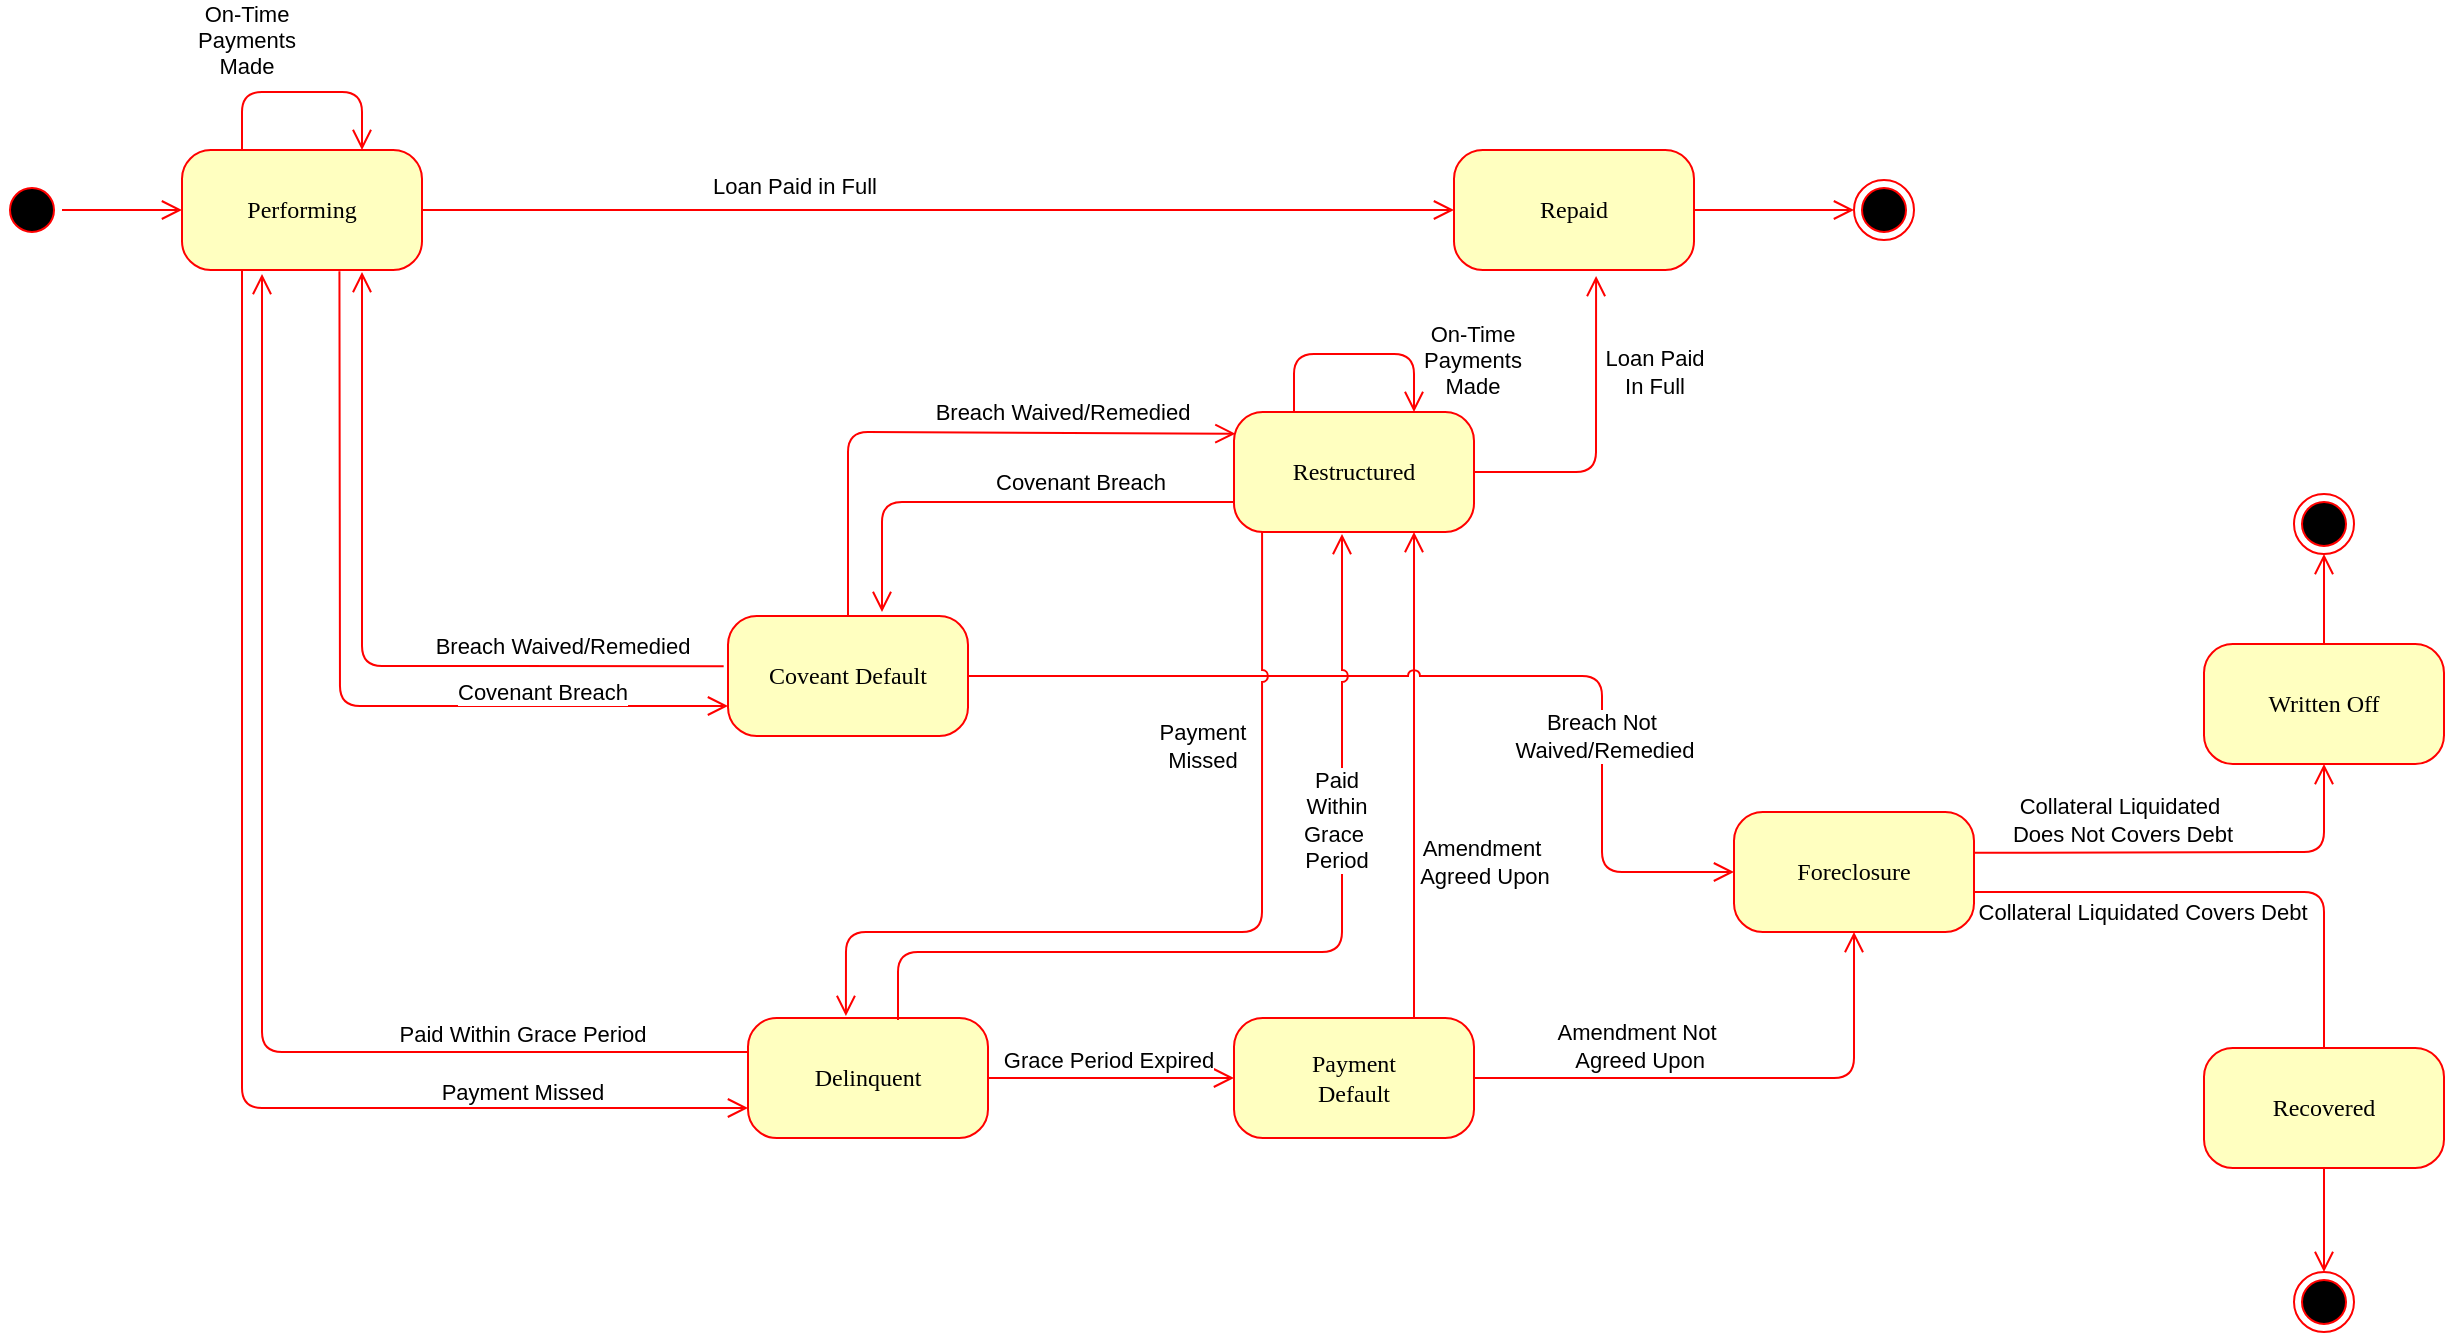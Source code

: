 <mxfile version="26.0.16">
  <diagram name="Page-1" id="58cdce13-f638-feb5-8d6f-7d28b1aa9fa0">
    <mxGraphModel dx="2074" dy="1244" grid="1" gridSize="10" guides="1" tooltips="1" connect="1" arrows="1" fold="1" page="1" pageScale="1" pageWidth="1100" pageHeight="850" background="none" math="0" shadow="0">
      <root>
        <mxCell id="0" />
        <mxCell id="1" parent="0" />
        <mxCell id="kla2jWYUcWB-ETQLTV-u-1" value="Performing" style="rounded=1;whiteSpace=wrap;html=1;arcSize=24;fillColor=#ffffc0;strokeColor=#ff0000;shadow=0;comic=0;labelBackgroundColor=none;fontFamily=Verdana;fontSize=12;fontColor=#000000;align=center;" parent="1" vertex="1">
          <mxGeometry x="90" y="109" width="120" height="60" as="geometry" />
        </mxCell>
        <mxCell id="kla2jWYUcWB-ETQLTV-u-2" value="" style="ellipse;html=1;shape=startState;fillColor=#000000;strokeColor=#ff0000;rounded=1;shadow=0;comic=0;labelBackgroundColor=none;fontFamily=Verdana;fontSize=12;fontColor=#000000;align=center;direction=south;" parent="1" vertex="1">
          <mxGeometry y="124" width="30" height="30" as="geometry" />
        </mxCell>
        <mxCell id="kla2jWYUcWB-ETQLTV-u-3" style="edgeStyle=orthogonalEdgeStyle;html=1;labelBackgroundColor=none;endArrow=open;endSize=8;strokeColor=#ff0000;fontFamily=Verdana;fontSize=12;align=left;exitX=0.5;exitY=0;exitDx=0;exitDy=0;entryX=0;entryY=0.5;entryDx=0;entryDy=0;" parent="1" source="kla2jWYUcWB-ETQLTV-u-2" target="kla2jWYUcWB-ETQLTV-u-1" edge="1">
          <mxGeometry relative="1" as="geometry">
            <mxPoint x="75" y="770" as="sourcePoint" />
            <mxPoint x="135" y="770" as="targetPoint" />
          </mxGeometry>
        </mxCell>
        <mxCell id="kla2jWYUcWB-ETQLTV-u-5" value="Payment&lt;div&gt;Default&lt;/div&gt;" style="rounded=1;whiteSpace=wrap;html=1;arcSize=24;fillColor=#ffffc0;strokeColor=#ff0000;shadow=0;comic=0;labelBackgroundColor=none;fontFamily=Verdana;fontSize=12;fontColor=#000000;align=center;" parent="1" vertex="1">
          <mxGeometry x="616" y="543" width="120" height="60" as="geometry" />
        </mxCell>
        <mxCell id="kla2jWYUcWB-ETQLTV-u-6" value="Coveant Default" style="rounded=1;whiteSpace=wrap;html=1;arcSize=24;fillColor=#ffffc0;strokeColor=#ff0000;shadow=0;comic=0;labelBackgroundColor=none;fontFamily=Verdana;fontSize=12;fontColor=#000000;align=center;" parent="1" vertex="1">
          <mxGeometry x="363" y="342" width="120" height="60" as="geometry" />
        </mxCell>
        <mxCell id="kla2jWYUcWB-ETQLTV-u-9" value="Foreclosure" style="rounded=1;whiteSpace=wrap;html=1;arcSize=24;fillColor=#ffffc0;strokeColor=#ff0000;shadow=0;comic=0;labelBackgroundColor=none;fontFamily=Verdana;fontSize=12;fontColor=#000000;align=center;" parent="1" vertex="1">
          <mxGeometry x="866" y="440" width="120" height="60" as="geometry" />
        </mxCell>
        <mxCell id="kla2jWYUcWB-ETQLTV-u-10" value="Delinquent" style="rounded=1;whiteSpace=wrap;html=1;arcSize=24;fillColor=#ffffc0;strokeColor=#ff0000;shadow=0;comic=0;labelBackgroundColor=none;fontFamily=Verdana;fontSize=12;fontColor=#000000;align=center;" parent="1" vertex="1">
          <mxGeometry x="373" y="543" width="120" height="60" as="geometry" />
        </mxCell>
        <mxCell id="kla2jWYUcWB-ETQLTV-u-11" value="Repaid" style="rounded=1;whiteSpace=wrap;html=1;arcSize=24;fillColor=#ffffc0;strokeColor=#ff0000;shadow=0;comic=0;labelBackgroundColor=none;fontFamily=Verdana;fontSize=12;fontColor=#000000;align=center;" parent="1" vertex="1">
          <mxGeometry x="726" y="109" width="120" height="60" as="geometry" />
        </mxCell>
        <mxCell id="kla2jWYUcWB-ETQLTV-u-14" style="html=1;labelBackgroundColor=none;endArrow=open;endSize=8;strokeColor=#ff0000;fontFamily=Verdana;fontSize=12;align=left;entryX=0;entryY=0.5;entryDx=0;entryDy=0;exitX=1;exitY=0.5;exitDx=0;exitDy=0;" parent="1" source="kla2jWYUcWB-ETQLTV-u-1" target="kla2jWYUcWB-ETQLTV-u-11" edge="1">
          <mxGeometry relative="1" as="geometry">
            <mxPoint x="345" y="139" as="sourcePoint" />
            <mxPoint x="435" y="155" as="targetPoint" />
          </mxGeometry>
        </mxCell>
        <mxCell id="kla2jWYUcWB-ETQLTV-u-15" value="On-Time&lt;div&gt;Payments&lt;/div&gt;&lt;div&gt;Made&lt;/div&gt;" style="edgeLabel;html=1;align=center;verticalAlign=middle;resizable=0;points=[];" parent="kla2jWYUcWB-ETQLTV-u-14" vertex="1" connectable="0">
          <mxGeometry x="-0.087" relative="1" as="geometry">
            <mxPoint x="-324" y="-85" as="offset" />
          </mxGeometry>
        </mxCell>
        <mxCell id="kla2jWYUcWB-ETQLTV-u-16" style="html=1;labelBackgroundColor=none;endArrow=open;endSize=8;strokeColor=#ff0000;fontFamily=Verdana;fontSize=12;align=left;entryX=0;entryY=0.5;exitX=1;exitY=0.5;exitDx=0;exitDy=0;entryDx=0;entryDy=0;" parent="1" source="kla2jWYUcWB-ETQLTV-u-11" target="kla2jWYUcWB-ETQLTV-u-18" edge="1">
          <mxGeometry relative="1" as="geometry">
            <mxPoint x="226" y="149" as="sourcePoint" />
            <mxPoint x="706" y="139" as="targetPoint" />
          </mxGeometry>
        </mxCell>
        <mxCell id="kla2jWYUcWB-ETQLTV-u-17" value="Loan Paid in Full" style="edgeLabel;html=1;align=center;verticalAlign=middle;resizable=0;points=[];" parent="kla2jWYUcWB-ETQLTV-u-16" vertex="1" connectable="0">
          <mxGeometry x="-0.087" relative="1" as="geometry">
            <mxPoint x="-487" y="-12" as="offset" />
          </mxGeometry>
        </mxCell>
        <mxCell id="kla2jWYUcWB-ETQLTV-u-18" value="" style="ellipse;html=1;shape=endState;fillColor=#000000;strokeColor=#ff0000;rounded=1;shadow=0;comic=0;labelBackgroundColor=none;fontFamily=Verdana;fontSize=12;fontColor=#000000;align=center;" parent="1" vertex="1">
          <mxGeometry x="926" y="124" width="30" height="30" as="geometry" />
        </mxCell>
        <mxCell id="kla2jWYUcWB-ETQLTV-u-22" style="html=1;labelBackgroundColor=none;endArrow=open;endSize=8;strokeColor=#ff0000;fontFamily=Verdana;fontSize=12;align=left;exitX=0.25;exitY=1;exitDx=0;exitDy=0;entryX=0;entryY=0.75;entryDx=0;entryDy=0;" parent="1" source="kla2jWYUcWB-ETQLTV-u-1" target="kla2jWYUcWB-ETQLTV-u-10" edge="1">
          <mxGeometry relative="1" as="geometry">
            <mxPoint x="131.04" y="169.0" as="sourcePoint" />
            <mxPoint x="370" y="589" as="targetPoint" />
            <Array as="points">
              <mxPoint x="120" y="588" />
            </Array>
          </mxGeometry>
        </mxCell>
        <mxCell id="kla2jWYUcWB-ETQLTV-u-23" value="Payment Missed" style="edgeLabel;html=1;align=center;verticalAlign=middle;resizable=0;points=[];" parent="kla2jWYUcWB-ETQLTV-u-22" vertex="1" connectable="0">
          <mxGeometry x="-0.087" relative="1" as="geometry">
            <mxPoint x="140" y="104" as="offset" />
          </mxGeometry>
        </mxCell>
        <mxCell id="kla2jWYUcWB-ETQLTV-u-26" style="html=1;labelBackgroundColor=none;endArrow=open;endSize=8;strokeColor=#ff0000;fontFamily=Verdana;fontSize=12;align=left;entryX=0;entryY=0.5;entryDx=0;entryDy=0;exitX=1;exitY=0.5;exitDx=0;exitDy=0;" parent="1" source="kla2jWYUcWB-ETQLTV-u-10" target="kla2jWYUcWB-ETQLTV-u-5" edge="1">
          <mxGeometry relative="1" as="geometry">
            <mxPoint x="432.58" y="502" as="sourcePoint" />
            <mxPoint x="432.58" y="592" as="targetPoint" />
            <Array as="points" />
          </mxGeometry>
        </mxCell>
        <mxCell id="kla2jWYUcWB-ETQLTV-u-27" value="Grace Period Expired" style="edgeLabel;html=1;align=center;verticalAlign=middle;resizable=0;points=[];" parent="kla2jWYUcWB-ETQLTV-u-26" vertex="1" connectable="0">
          <mxGeometry x="-0.087" relative="1" as="geometry">
            <mxPoint x="4" y="-9" as="offset" />
          </mxGeometry>
        </mxCell>
        <mxCell id="kla2jWYUcWB-ETQLTV-u-30" value="Restructured" style="rounded=1;whiteSpace=wrap;html=1;arcSize=24;fillColor=#ffffc0;strokeColor=#ff0000;shadow=0;comic=0;labelBackgroundColor=none;fontFamily=Verdana;fontSize=12;fontColor=#000000;align=center;" parent="1" vertex="1">
          <mxGeometry x="616" y="240" width="120" height="60" as="geometry" />
        </mxCell>
        <mxCell id="kla2jWYUcWB-ETQLTV-u-31" style="html=1;labelBackgroundColor=none;endArrow=open;endSize=8;strokeColor=#ff0000;fontFamily=Verdana;fontSize=12;align=left;entryX=0.75;entryY=1;entryDx=0;entryDy=0;exitX=0.75;exitY=0;exitDx=0;exitDy=0;" parent="1" source="kla2jWYUcWB-ETQLTV-u-5" target="kla2jWYUcWB-ETQLTV-u-30" edge="1">
          <mxGeometry relative="1" as="geometry">
            <mxPoint x="466" y="398" as="sourcePoint" />
            <mxPoint x="536" y="598" as="targetPoint" />
          </mxGeometry>
        </mxCell>
        <mxCell id="kla2jWYUcWB-ETQLTV-u-32" value="Amendment&amp;nbsp;&lt;div&gt;Agreed Upon&lt;/div&gt;" style="edgeLabel;html=1;align=center;verticalAlign=middle;resizable=0;points=[];" parent="kla2jWYUcWB-ETQLTV-u-31" vertex="1" connectable="0">
          <mxGeometry x="-0.087" relative="1" as="geometry">
            <mxPoint x="35" y="33" as="offset" />
          </mxGeometry>
        </mxCell>
        <mxCell id="kla2jWYUcWB-ETQLTV-u-33" style="html=1;labelBackgroundColor=none;endArrow=open;endSize=8;strokeColor=#ff0000;fontFamily=Verdana;fontSize=12;align=left;entryX=0.5;entryY=1;entryDx=0;entryDy=0;exitX=1;exitY=0.5;exitDx=0;exitDy=0;" parent="1" source="kla2jWYUcWB-ETQLTV-u-5" target="kla2jWYUcWB-ETQLTV-u-9" edge="1">
          <mxGeometry relative="1" as="geometry">
            <mxPoint x="511.67" y="619" as="sourcePoint" />
            <mxPoint x="751.67" y="469" as="targetPoint" />
            <Array as="points">
              <mxPoint x="926" y="573" />
            </Array>
          </mxGeometry>
        </mxCell>
        <mxCell id="kla2jWYUcWB-ETQLTV-u-34" value="Amendment Not&lt;div&gt;&amp;nbsp;Agreed Upon&lt;/div&gt;" style="edgeLabel;html=1;align=center;verticalAlign=middle;resizable=0;points=[];" parent="kla2jWYUcWB-ETQLTV-u-33" vertex="1" connectable="0">
          <mxGeometry x="-0.087" relative="1" as="geometry">
            <mxPoint x="-39" y="-16" as="offset" />
          </mxGeometry>
        </mxCell>
        <mxCell id="kla2jWYUcWB-ETQLTV-u-35" style="html=1;labelBackgroundColor=none;endArrow=none;endSize=8;strokeColor=#ff0000;fontFamily=Verdana;fontSize=12;align=left;startArrow=open;startFill=0;startSize=8;" parent="1" edge="1">
          <mxGeometry relative="1" as="geometry">
            <mxPoint x="130" y="171" as="sourcePoint" />
            <mxPoint x="373" y="560" as="targetPoint" />
            <Array as="points">
              <mxPoint x="130" y="560" />
            </Array>
          </mxGeometry>
        </mxCell>
        <mxCell id="kla2jWYUcWB-ETQLTV-u-36" value="Paid Within Grace Period" style="edgeLabel;html=1;align=center;verticalAlign=middle;resizable=0;points=[];" parent="kla2jWYUcWB-ETQLTV-u-35" vertex="1" connectable="0">
          <mxGeometry x="-0.087" relative="1" as="geometry">
            <mxPoint x="130" y="91" as="offset" />
          </mxGeometry>
        </mxCell>
        <mxCell id="kla2jWYUcWB-ETQLTV-u-37" style="html=1;labelBackgroundColor=none;endArrow=open;endSize=8;strokeColor=#ff0000;fontFamily=Verdana;fontSize=12;align=left;exitX=0.25;exitY=0;exitDx=0;exitDy=0;entryX=0.75;entryY=0;entryDx=0;entryDy=0;" parent="1" source="kla2jWYUcWB-ETQLTV-u-1" target="kla2jWYUcWB-ETQLTV-u-1" edge="1">
          <mxGeometry relative="1" as="geometry">
            <mxPoint x="181" y="-100" as="sourcePoint" />
            <mxPoint x="240" y="80" as="targetPoint" />
            <Array as="points">
              <mxPoint x="120" y="80" />
              <mxPoint x="180" y="80" />
            </Array>
          </mxGeometry>
        </mxCell>
        <mxCell id="kla2jWYUcWB-ETQLTV-u-39" style="html=1;labelBackgroundColor=none;endArrow=open;endSize=8;strokeColor=#ff0000;fontFamily=Verdana;fontSize=12;align=left;entryX=0;entryY=0.75;entryDx=0;entryDy=0;exitX=0.656;exitY=1.011;exitDx=0;exitDy=0;exitPerimeter=0;" parent="1" source="kla2jWYUcWB-ETQLTV-u-1" target="kla2jWYUcWB-ETQLTV-u-6" edge="1">
          <mxGeometry relative="1" as="geometry">
            <mxPoint x="186.28" y="169" as="sourcePoint" />
            <mxPoint x="421" y="281.3" as="targetPoint" />
            <Array as="points">
              <mxPoint x="169" y="387" />
            </Array>
          </mxGeometry>
        </mxCell>
        <mxCell id="kla2jWYUcWB-ETQLTV-u-40" value="Covenant Breach" style="edgeLabel;html=1;align=center;verticalAlign=middle;resizable=0;points=[];" parent="kla2jWYUcWB-ETQLTV-u-39" vertex="1" connectable="0">
          <mxGeometry x="-0.087" relative="1" as="geometry">
            <mxPoint x="101" y="22" as="offset" />
          </mxGeometry>
        </mxCell>
        <mxCell id="kla2jWYUcWB-ETQLTV-u-42" style="html=1;labelBackgroundColor=none;endArrow=none;endSize=8;strokeColor=#ff0000;fontFamily=Verdana;fontSize=12;align=left;entryX=-0.018;entryY=0.419;entryDx=0;entryDy=0;entryPerimeter=0;startArrow=open;startFill=0;startSize=8;" parent="1" target="kla2jWYUcWB-ETQLTV-u-6" edge="1">
          <mxGeometry relative="1" as="geometry">
            <mxPoint x="180" y="170" as="sourcePoint" />
            <mxPoint x="420" y="246" as="targetPoint" />
            <Array as="points">
              <mxPoint x="180" y="367" />
            </Array>
          </mxGeometry>
        </mxCell>
        <mxCell id="kla2jWYUcWB-ETQLTV-u-43" value="Breach Waived/Remedied" style="edgeLabel;html=1;align=center;verticalAlign=middle;resizable=0;points=[];" parent="kla2jWYUcWB-ETQLTV-u-42" vertex="1" connectable="0">
          <mxGeometry x="-0.087" relative="1" as="geometry">
            <mxPoint x="100" y="14" as="offset" />
          </mxGeometry>
        </mxCell>
        <mxCell id="kla2jWYUcWB-ETQLTV-u-47" style="html=1;labelBackgroundColor=none;endArrow=none;endSize=8;strokeColor=#ff0000;fontFamily=Verdana;fontSize=12;align=left;exitX=0.5;exitY=1;exitDx=0;exitDy=0;startFill=0;startArrow=open;startSize=8;entryX=1.001;entryY=0.34;entryDx=0;entryDy=0;entryPerimeter=0;" parent="1" source="kla2jWYUcWB-ETQLTV-u-56" target="kla2jWYUcWB-ETQLTV-u-9" edge="1">
          <mxGeometry relative="1" as="geometry">
            <mxPoint x="1156" y="573" as="sourcePoint" />
            <mxPoint x="992" y="562" as="targetPoint" />
            <Array as="points">
              <mxPoint x="1161" y="460" />
            </Array>
          </mxGeometry>
        </mxCell>
        <mxCell id="kla2jWYUcWB-ETQLTV-u-48" value="Collateral Liquidated&amp;nbsp;&lt;div&gt;Does Not Covers Debt&lt;/div&gt;" style="edgeLabel;html=1;align=center;verticalAlign=middle;resizable=0;points=[];" parent="kla2jWYUcWB-ETQLTV-u-47" vertex="1" connectable="0">
          <mxGeometry x="-0.087" relative="1" as="geometry">
            <mxPoint x="-45" y="-16" as="offset" />
          </mxGeometry>
        </mxCell>
        <mxCell id="kla2jWYUcWB-ETQLTV-u-49" style="html=1;labelBackgroundColor=none;endArrow=open;endSize=8;strokeColor=#ff0000;fontFamily=Verdana;fontSize=12;align=left;exitX=0.25;exitY=0;exitDx=0;exitDy=0;entryX=0.75;entryY=0;entryDx=0;entryDy=0;" parent="1" edge="1">
          <mxGeometry relative="1" as="geometry">
            <mxPoint x="646" y="240" as="sourcePoint" />
            <mxPoint x="706" y="240" as="targetPoint" />
            <Array as="points">
              <mxPoint x="646" y="211" />
              <mxPoint x="706" y="211" />
            </Array>
          </mxGeometry>
        </mxCell>
        <mxCell id="kla2jWYUcWB-ETQLTV-u-50" value="On-Time&lt;div&gt;Payments&lt;/div&gt;&lt;div&gt;Made&lt;/div&gt;" style="edgeLabel;html=1;align=center;verticalAlign=middle;resizable=0;points=[];" parent="1" vertex="1" connectable="0">
          <mxGeometry x="735" y="214" as="geometry" />
        </mxCell>
        <mxCell id="kla2jWYUcWB-ETQLTV-u-51" style="html=1;labelBackgroundColor=none;endArrow=open;endSize=8;strokeColor=#ff0000;fontFamily=Verdana;fontSize=12;align=left;entryX=0.592;entryY=1.05;entryDx=0;entryDy=0;exitX=1;exitY=0.5;exitDx=0;exitDy=0;entryPerimeter=0;" parent="1" source="kla2jWYUcWB-ETQLTV-u-30" target="kla2jWYUcWB-ETQLTV-u-11" edge="1">
          <mxGeometry relative="1" as="geometry">
            <mxPoint x="746" y="269.5" as="sourcePoint" />
            <mxPoint x="1336" y="269.5" as="targetPoint" />
            <Array as="points">
              <mxPoint x="797" y="270" />
            </Array>
          </mxGeometry>
        </mxCell>
        <mxCell id="kla2jWYUcWB-ETQLTV-u-53" value="Loan Paid&lt;div&gt;In Full&lt;/div&gt;" style="edgeLabel;html=1;align=center;verticalAlign=middle;resizable=0;points=[];" parent="kla2jWYUcWB-ETQLTV-u-51" vertex="1" connectable="0">
          <mxGeometry x="0.447" y="1" relative="1" as="geometry">
            <mxPoint x="30" y="4" as="offset" />
          </mxGeometry>
        </mxCell>
        <mxCell id="kla2jWYUcWB-ETQLTV-u-54" style="html=1;labelBackgroundColor=none;endArrow=open;endSize=8;strokeColor=#ff0000;fontFamily=Verdana;fontSize=12;align=left;entryX=0;entryY=0.5;entryDx=0;entryDy=0;exitX=1;exitY=0.5;exitDx=0;exitDy=0;jumpStyle=arc;" parent="1" source="kla2jWYUcWB-ETQLTV-u-6" target="kla2jWYUcWB-ETQLTV-u-9" edge="1">
          <mxGeometry relative="1" as="geometry">
            <mxPoint x="683" y="250" as="sourcePoint" />
            <mxPoint x="917" y="367" as="targetPoint" />
            <Array as="points">
              <mxPoint x="503" y="372" />
              <mxPoint x="683" y="372" />
              <mxPoint x="800" y="372" />
              <mxPoint x="800" y="470" />
              <mxPoint x="840" y="470" />
            </Array>
          </mxGeometry>
        </mxCell>
        <mxCell id="kla2jWYUcWB-ETQLTV-u-55" value="Breach Not&amp;nbsp;&lt;div&gt;Waived/Remedied&lt;/div&gt;" style="edgeLabel;html=1;align=center;verticalAlign=middle;resizable=0;points=[];" parent="kla2jWYUcWB-ETQLTV-u-54" vertex="1" connectable="0">
          <mxGeometry x="-0.087" relative="1" as="geometry">
            <mxPoint x="98" y="30" as="offset" />
          </mxGeometry>
        </mxCell>
        <mxCell id="kla2jWYUcWB-ETQLTV-u-56" value="Written Off" style="rounded=1;whiteSpace=wrap;html=1;arcSize=24;fillColor=#ffffc0;strokeColor=#ff0000;shadow=0;comic=0;labelBackgroundColor=none;fontFamily=Verdana;fontSize=12;fontColor=#000000;align=center;" parent="1" vertex="1">
          <mxGeometry x="1101" y="356" width="120" height="60" as="geometry" />
        </mxCell>
        <mxCell id="kla2jWYUcWB-ETQLTV-u-57" style="html=1;labelBackgroundColor=none;endArrow=none;endSize=8;strokeColor=#ff0000;fontFamily=Verdana;fontSize=12;align=left;startFill=0;startArrow=open;startSize=8;exitX=0.5;exitY=0;exitDx=0;exitDy=0;" parent="1" source="kla2jWYUcWB-ETQLTV-u-59" edge="1">
          <mxGeometry relative="1" as="geometry">
            <mxPoint x="1170.88" y="572.52" as="sourcePoint" />
            <mxPoint x="986" y="480" as="targetPoint" />
            <Array as="points">
              <mxPoint x="1161" y="562" />
              <mxPoint x="1161" y="480" />
            </Array>
          </mxGeometry>
        </mxCell>
        <mxCell id="kla2jWYUcWB-ETQLTV-u-58" value="Collateral Liquidated Covers Debt" style="edgeLabel;html=1;align=center;verticalAlign=middle;resizable=0;points=[];" parent="kla2jWYUcWB-ETQLTV-u-57" vertex="1" connectable="0">
          <mxGeometry x="-0.087" relative="1" as="geometry">
            <mxPoint x="-58" y="10" as="offset" />
          </mxGeometry>
        </mxCell>
        <mxCell id="kla2jWYUcWB-ETQLTV-u-59" value="Recovered" style="rounded=1;whiteSpace=wrap;html=1;arcSize=24;fillColor=#ffffc0;strokeColor=#ff0000;shadow=0;comic=0;labelBackgroundColor=none;fontFamily=Verdana;fontSize=12;fontColor=#000000;align=center;" parent="1" vertex="1">
          <mxGeometry x="1101" y="558" width="120" height="60" as="geometry" />
        </mxCell>
        <mxCell id="kla2jWYUcWB-ETQLTV-u-60" value="" style="ellipse;html=1;shape=endState;fillColor=#000000;strokeColor=#ff0000;rounded=1;shadow=0;comic=0;labelBackgroundColor=none;fontFamily=Verdana;fontSize=12;fontColor=#000000;align=center;" parent="1" vertex="1">
          <mxGeometry x="1146" y="281" width="30" height="30" as="geometry" />
        </mxCell>
        <mxCell id="kla2jWYUcWB-ETQLTV-u-61" value="" style="ellipse;html=1;shape=endState;fillColor=#000000;strokeColor=#ff0000;rounded=1;shadow=0;comic=0;labelBackgroundColor=none;fontFamily=Verdana;fontSize=12;fontColor=#000000;align=center;" parent="1" vertex="1">
          <mxGeometry x="1146" y="670" width="30" height="30" as="geometry" />
        </mxCell>
        <mxCell id="kla2jWYUcWB-ETQLTV-u-62" style="html=1;labelBackgroundColor=none;endArrow=open;endSize=8;strokeColor=#ff0000;fontFamily=Verdana;fontSize=12;align=left;entryX=0.5;entryY=1;exitX=0.5;exitY=0;exitDx=0;exitDy=0;entryDx=0;entryDy=0;" parent="1" source="kla2jWYUcWB-ETQLTV-u-56" target="kla2jWYUcWB-ETQLTV-u-60" edge="1">
          <mxGeometry relative="1" as="geometry">
            <mxPoint x="856" y="227" as="sourcePoint" />
            <mxPoint x="936" y="227" as="targetPoint" />
          </mxGeometry>
        </mxCell>
        <mxCell id="kla2jWYUcWB-ETQLTV-u-64" style="html=1;labelBackgroundColor=none;endArrow=open;endSize=8;strokeColor=#ff0000;fontFamily=Verdana;fontSize=12;align=left;entryX=0.5;entryY=0;exitX=0.5;exitY=1;exitDx=0;exitDy=0;entryDx=0;entryDy=0;" parent="1" source="kla2jWYUcWB-ETQLTV-u-59" target="kla2jWYUcWB-ETQLTV-u-61" edge="1">
          <mxGeometry relative="1" as="geometry">
            <mxPoint x="1171" y="378" as="sourcePoint" />
            <mxPoint x="1171" y="328" as="targetPoint" />
          </mxGeometry>
        </mxCell>
        <mxCell id="skwQIQeHKd-4c3idb-9n-1" style="html=1;labelBackgroundColor=none;endArrow=none;endSize=8;strokeColor=#ff0000;fontFamily=Verdana;fontSize=12;align=left;startArrow=open;startFill=0;startSize=8;exitX=0.006;exitY=0.181;exitDx=0;exitDy=0;exitPerimeter=0;entryX=0.5;entryY=0;entryDx=0;entryDy=0;" parent="1" source="kla2jWYUcWB-ETQLTV-u-30" target="kla2jWYUcWB-ETQLTV-u-6" edge="1">
          <mxGeometry relative="1" as="geometry">
            <mxPoint x="190" y="180" as="sourcePoint" />
            <mxPoint x="400" y="340" as="targetPoint" />
            <Array as="points">
              <mxPoint x="423" y="250" />
            </Array>
          </mxGeometry>
        </mxCell>
        <mxCell id="skwQIQeHKd-4c3idb-9n-2" value="Covenant Breach" style="edgeLabel;html=1;align=center;verticalAlign=middle;resizable=0;points=[];" parent="skwQIQeHKd-4c3idb-9n-1" vertex="1" connectable="0">
          <mxGeometry x="-0.087" relative="1" as="geometry">
            <mxPoint x="53" y="24" as="offset" />
          </mxGeometry>
        </mxCell>
        <mxCell id="skwQIQeHKd-4c3idb-9n-3" style="html=1;labelBackgroundColor=none;endArrow=open;endSize=8;strokeColor=#ff0000;fontFamily=Verdana;fontSize=12;align=left;startArrow=none;startFill=0;startSize=8;endFill=0;exitX=0;exitY=0.75;exitDx=0;exitDy=0;" parent="1" source="kla2jWYUcWB-ETQLTV-u-30" edge="1">
          <mxGeometry relative="1" as="geometry">
            <mxPoint x="610" y="270" as="sourcePoint" />
            <mxPoint x="440" y="340" as="targetPoint" />
            <Array as="points">
              <mxPoint x="440" y="285" />
            </Array>
          </mxGeometry>
        </mxCell>
        <mxCell id="skwQIQeHKd-4c3idb-9n-4" value="Breach Waived/Remedied" style="edgeLabel;html=1;align=center;verticalAlign=middle;resizable=0;points=[];" parent="skwQIQeHKd-4c3idb-9n-3" vertex="1" connectable="0">
          <mxGeometry x="-0.087" relative="1" as="geometry">
            <mxPoint x="19" y="-45" as="offset" />
          </mxGeometry>
        </mxCell>
        <mxCell id="skwQIQeHKd-4c3idb-9n-5" style="html=1;labelBackgroundColor=none;endArrow=open;endSize=8;strokeColor=#ff0000;fontFamily=Verdana;fontSize=12;align=left;exitX=0.117;exitY=1;exitDx=0;exitDy=0;entryX=0.408;entryY=-0.017;entryDx=0;entryDy=0;exitPerimeter=0;entryPerimeter=0;jumpStyle=arc;" parent="1" source="kla2jWYUcWB-ETQLTV-u-30" target="kla2jWYUcWB-ETQLTV-u-10" edge="1">
          <mxGeometry relative="1" as="geometry">
            <mxPoint x="130" y="179" as="sourcePoint" />
            <mxPoint x="383" y="598" as="targetPoint" />
            <Array as="points">
              <mxPoint x="630" y="500" />
              <mxPoint x="422" y="500" />
            </Array>
          </mxGeometry>
        </mxCell>
        <mxCell id="skwQIQeHKd-4c3idb-9n-8" value="Payment&lt;div&gt;Missed&lt;/div&gt;" style="edgeLabel;html=1;align=center;verticalAlign=middle;resizable=0;points=[];" parent="skwQIQeHKd-4c3idb-9n-5" vertex="1" connectable="0">
          <mxGeometry x="-0.524" y="-2" relative="1" as="geometry">
            <mxPoint x="-28" as="offset" />
          </mxGeometry>
        </mxCell>
        <mxCell id="skwQIQeHKd-4c3idb-9n-9" style="html=1;labelBackgroundColor=none;endArrow=none;endSize=8;strokeColor=#ff0000;fontFamily=Verdana;fontSize=12;align=left;exitX=0.45;exitY=1.017;exitDx=0;exitDy=0;entryX=0.625;entryY=0.017;entryDx=0;entryDy=0;exitPerimeter=0;jumpStyle=arc;entryPerimeter=0;startFill=0;startArrow=open;startSize=8;" parent="1" source="kla2jWYUcWB-ETQLTV-u-30" target="kla2jWYUcWB-ETQLTV-u-10" edge="1">
          <mxGeometry relative="1" as="geometry">
            <mxPoint x="640" y="310" as="sourcePoint" />
            <mxPoint x="432" y="552" as="targetPoint" />
            <Array as="points">
              <mxPoint x="670" y="510" />
              <mxPoint x="448" y="510" />
            </Array>
          </mxGeometry>
        </mxCell>
        <mxCell id="skwQIQeHKd-4c3idb-9n-11" value="Paid&lt;div&gt;Within&lt;/div&gt;&lt;div&gt;Grace&amp;nbsp;&lt;/div&gt;&lt;div&gt;Period&lt;/div&gt;" style="edgeLabel;html=1;align=center;verticalAlign=middle;resizable=0;points=[];" parent="skwQIQeHKd-4c3idb-9n-9" vertex="1" connectable="0">
          <mxGeometry x="-0.524" y="-2" relative="1" as="geometry">
            <mxPoint x="-1" y="32" as="offset" />
          </mxGeometry>
        </mxCell>
      </root>
    </mxGraphModel>
  </diagram>
</mxfile>
